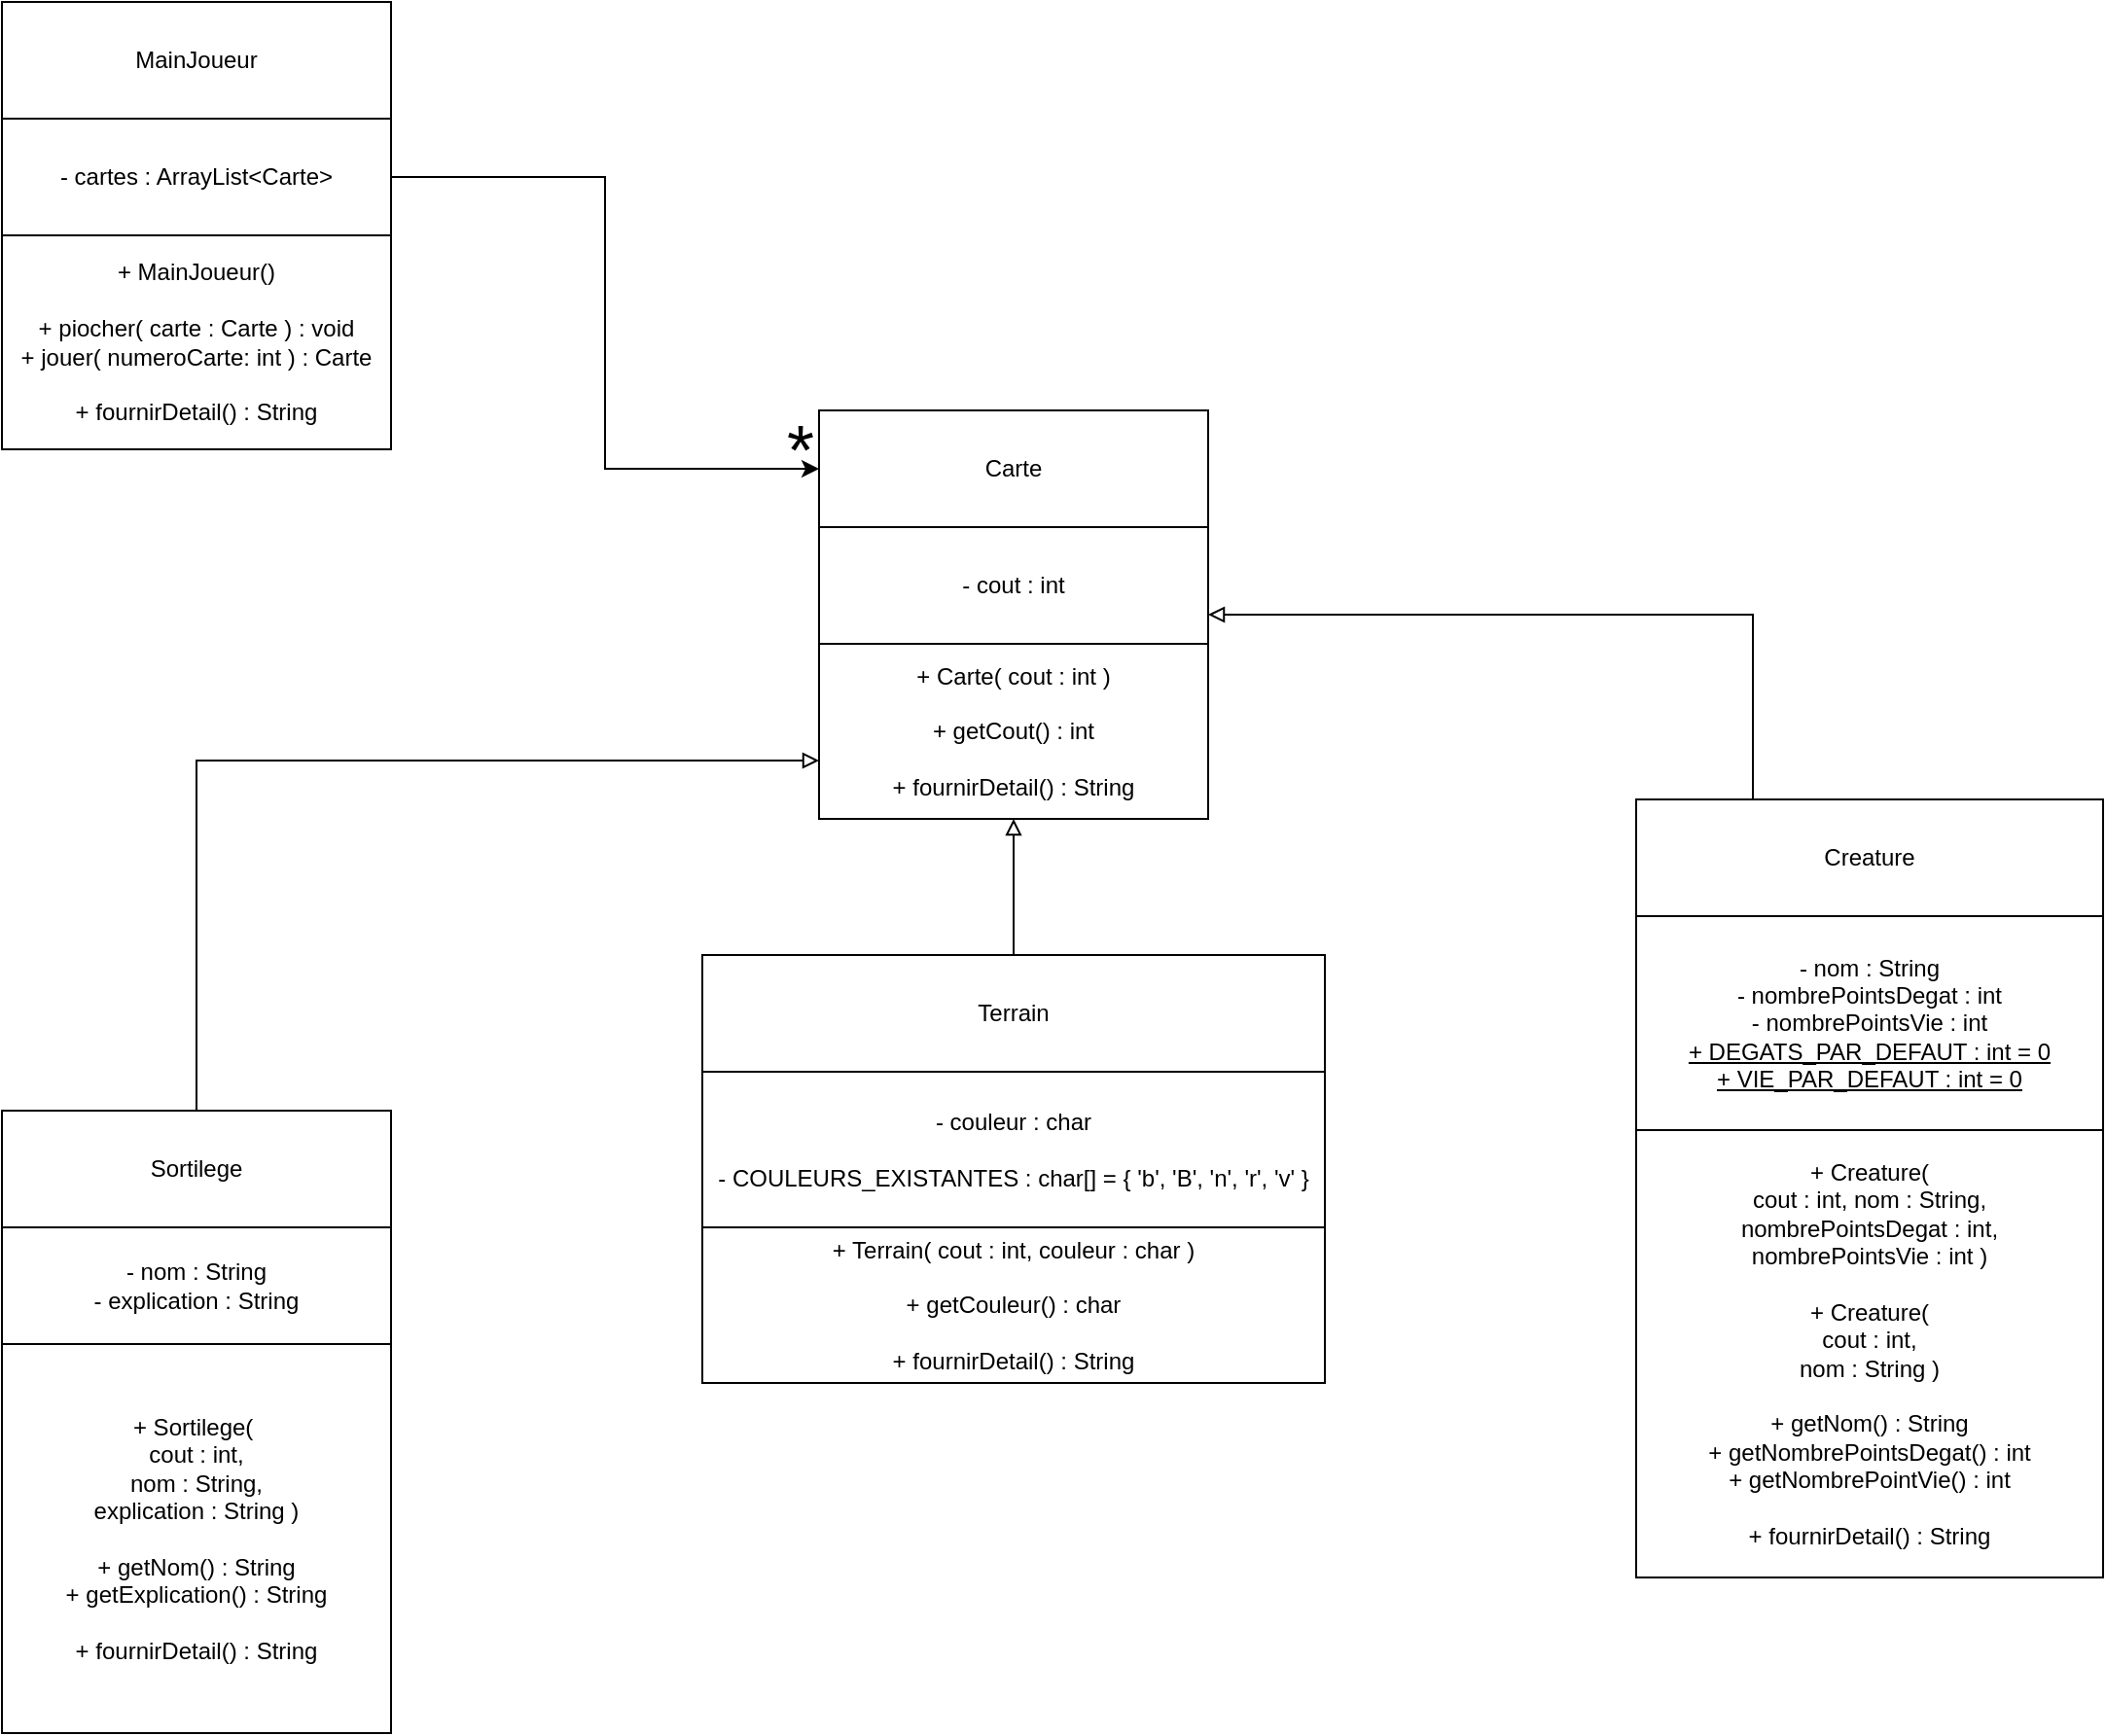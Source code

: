 <mxfile version="20.2.3" type="device"><diagram id="d1CszAeHxjf4KX6iIdQc" name="Page-1"><mxGraphModel dx="2072" dy="964" grid="1" gridSize="10" guides="1" tooltips="1" connect="1" arrows="1" fold="1" page="1" pageScale="1" pageWidth="1169" pageHeight="1654" math="0" shadow="0"><root><mxCell id="0"/><mxCell id="1" parent="0"/><mxCell id="LSBkC43vUgxjhbJqrl8K-2" value="Carte" style="whiteSpace=wrap;html=1;" parent="1" vertex="1"><mxGeometry x="460" y="250" width="200" height="60" as="geometry"/></mxCell><mxCell id="LSBkC43vUgxjhbJqrl8K-3" value="- cout : int" style="whiteSpace=wrap;html=1;" parent="1" vertex="1"><mxGeometry x="460" y="310" width="200" height="60" as="geometry"/></mxCell><mxCell id="LSBkC43vUgxjhbJqrl8K-5" value="+ Carte( cout : int )&lt;br&gt;&lt;br&gt;+ getCout() : int&lt;br&gt;&lt;br&gt;+ fournirDetail() : String" style="whiteSpace=wrap;html=1;" parent="1" vertex="1"><mxGeometry x="460" y="370" width="200" height="90" as="geometry"/></mxCell><mxCell id="LSBkC43vUgxjhbJqrl8K-18" style="edgeStyle=orthogonalEdgeStyle;rounded=0;orthogonalLoop=1;jettySize=auto;html=1;exitX=0.25;exitY=0;exitDx=0;exitDy=0;entryX=1;entryY=0.75;entryDx=0;entryDy=0;endArrow=block;endFill=0;" parent="1" source="LSBkC43vUgxjhbJqrl8K-7" target="LSBkC43vUgxjhbJqrl8K-3" edge="1"><mxGeometry relative="1" as="geometry"/></mxCell><mxCell id="LSBkC43vUgxjhbJqrl8K-7" value="Creature" style="whiteSpace=wrap;html=1;" parent="1" vertex="1"><mxGeometry x="880" y="450" width="240" height="60" as="geometry"/></mxCell><mxCell id="LSBkC43vUgxjhbJqrl8K-19" style="edgeStyle=orthogonalEdgeStyle;rounded=0;orthogonalLoop=1;jettySize=auto;html=1;exitX=0.5;exitY=0;exitDx=0;exitDy=0;endArrow=block;endFill=0;" parent="1" source="LSBkC43vUgxjhbJqrl8K-8" target="LSBkC43vUgxjhbJqrl8K-5" edge="1"><mxGeometry relative="1" as="geometry"/></mxCell><mxCell id="LSBkC43vUgxjhbJqrl8K-8" value="Terrain" style="whiteSpace=wrap;html=1;" parent="1" vertex="1"><mxGeometry x="400" y="530" width="320" height="60" as="geometry"/></mxCell><mxCell id="LSBkC43vUgxjhbJqrl8K-20" style="edgeStyle=orthogonalEdgeStyle;rounded=0;orthogonalLoop=1;jettySize=auto;html=1;exitX=0.5;exitY=0;exitDx=0;exitDy=0;endArrow=block;endFill=0;" parent="1" source="LSBkC43vUgxjhbJqrl8K-9" edge="1"><mxGeometry relative="1" as="geometry"><mxPoint x="460" y="430" as="targetPoint"/><Array as="points"><mxPoint x="140" y="430"/><mxPoint x="460" y="430"/></Array></mxGeometry></mxCell><mxCell id="LSBkC43vUgxjhbJqrl8K-9" value="Sortilege" style="whiteSpace=wrap;html=1;" parent="1" vertex="1"><mxGeometry x="40" y="610" width="200" height="60" as="geometry"/></mxCell><mxCell id="LSBkC43vUgxjhbJqrl8K-10" value="- nom : String&lt;br&gt;- explication : String" style="whiteSpace=wrap;html=1;" parent="1" vertex="1"><mxGeometry x="40" y="670" width="200" height="60" as="geometry"/></mxCell><mxCell id="LSBkC43vUgxjhbJqrl8K-11" value="+ Sortilege(&amp;nbsp;&lt;br&gt;cout : int,&lt;br&gt;nom : String,&lt;br&gt;explication : String )&lt;br&gt;&lt;br&gt;+ getNom() : String&lt;br&gt;+ getExplication() : String&lt;br&gt;&lt;br&gt;+ fournirDetail() : String" style="whiteSpace=wrap;html=1;" parent="1" vertex="1"><mxGeometry x="40" y="730" width="200" height="200" as="geometry"/></mxCell><mxCell id="LSBkC43vUgxjhbJqrl8K-12" value="- couleur : char&lt;br&gt;&lt;br&gt;- COULEURS_EXISTANTES : char[] = { 'b', 'B', 'n', 'r', 'v' }" style="whiteSpace=wrap;html=1;" parent="1" vertex="1"><mxGeometry x="400" y="590" width="320" height="80" as="geometry"/></mxCell><mxCell id="LSBkC43vUgxjhbJqrl8K-13" value="+ Terrain( cout : int, couleur : char )&lt;br&gt;&lt;br&gt;+ getCouleur() : char&lt;br&gt;&lt;br&gt;+ fournirDetail() : String" style="whiteSpace=wrap;html=1;" parent="1" vertex="1"><mxGeometry x="400" y="670" width="320" height="80" as="geometry"/></mxCell><mxCell id="LSBkC43vUgxjhbJqrl8K-14" value="- nom : String&lt;br&gt;- nombrePointsDegat : int&lt;br&gt;- nombrePointsVie : int&lt;br&gt;&lt;u&gt;+ DEGATS_PAR_DEFAUT : int = 0&lt;br&gt;+ VIE_PAR_DEFAUT : int = 0&lt;br&gt;&lt;/u&gt;" style="whiteSpace=wrap;html=1;" parent="1" vertex="1"><mxGeometry x="880" y="510" width="240" height="110" as="geometry"/></mxCell><mxCell id="LSBkC43vUgxjhbJqrl8K-16" value="+ Creature(&lt;br&gt;cout : int, nom : String, &lt;br&gt;nombrePointsDegat : int,&lt;br&gt;nombrePointsVie : int )&lt;br&gt;&lt;br&gt;+ Creature(&lt;br&gt;cout : int,&lt;br&gt;nom : String )&lt;br&gt;&lt;br&gt;+ getNom() : String&lt;br&gt;+ getNombrePointsDegat() : int&lt;br&gt;+ getNombrePointVie() : int&lt;br&gt;&lt;br&gt;+ fournirDetail() : String" style="whiteSpace=wrap;html=1;" parent="1" vertex="1"><mxGeometry x="880" y="620" width="240" height="230" as="geometry"/></mxCell><mxCell id="uZgNfdtBcS1l_DAfJ2RR-1" value="MainJoueur" style="whiteSpace=wrap;html=1;" vertex="1" parent="1"><mxGeometry x="40" y="40" width="200" height="60" as="geometry"/></mxCell><mxCell id="uZgNfdtBcS1l_DAfJ2RR-4" style="edgeStyle=orthogonalEdgeStyle;rounded=0;orthogonalLoop=1;jettySize=auto;html=1;exitX=1;exitY=0.5;exitDx=0;exitDy=0;entryX=0;entryY=0.5;entryDx=0;entryDy=0;" edge="1" parent="1" source="uZgNfdtBcS1l_DAfJ2RR-2" target="LSBkC43vUgxjhbJqrl8K-2"><mxGeometry relative="1" as="geometry"/></mxCell><mxCell id="uZgNfdtBcS1l_DAfJ2RR-2" value="- cartes : ArrayList&amp;lt;Carte&amp;gt;" style="whiteSpace=wrap;html=1;" vertex="1" parent="1"><mxGeometry x="40" y="100" width="200" height="60" as="geometry"/></mxCell><mxCell id="uZgNfdtBcS1l_DAfJ2RR-3" value="+ MainJoueur()&lt;br&gt;&lt;br&gt;+ piocher( carte : Carte ) : void&lt;br&gt;+ jouer( numeroCarte: int ) : Carte&lt;br&gt;&lt;br&gt;+ fournirDetail() : String" style="whiteSpace=wrap;html=1;" vertex="1" parent="1"><mxGeometry x="40" y="160" width="200" height="110" as="geometry"/></mxCell><mxCell id="uZgNfdtBcS1l_DAfJ2RR-5" value="&lt;font style=&quot;font-size: 36px;&quot;&gt;*&lt;/font&gt;" style="text;html=1;align=center;verticalAlign=middle;resizable=0;points=[];autosize=1;strokeColor=none;fillColor=none;" vertex="1" parent="1"><mxGeometry x="430" y="240" width="40" height="60" as="geometry"/></mxCell></root></mxGraphModel></diagram></mxfile>
